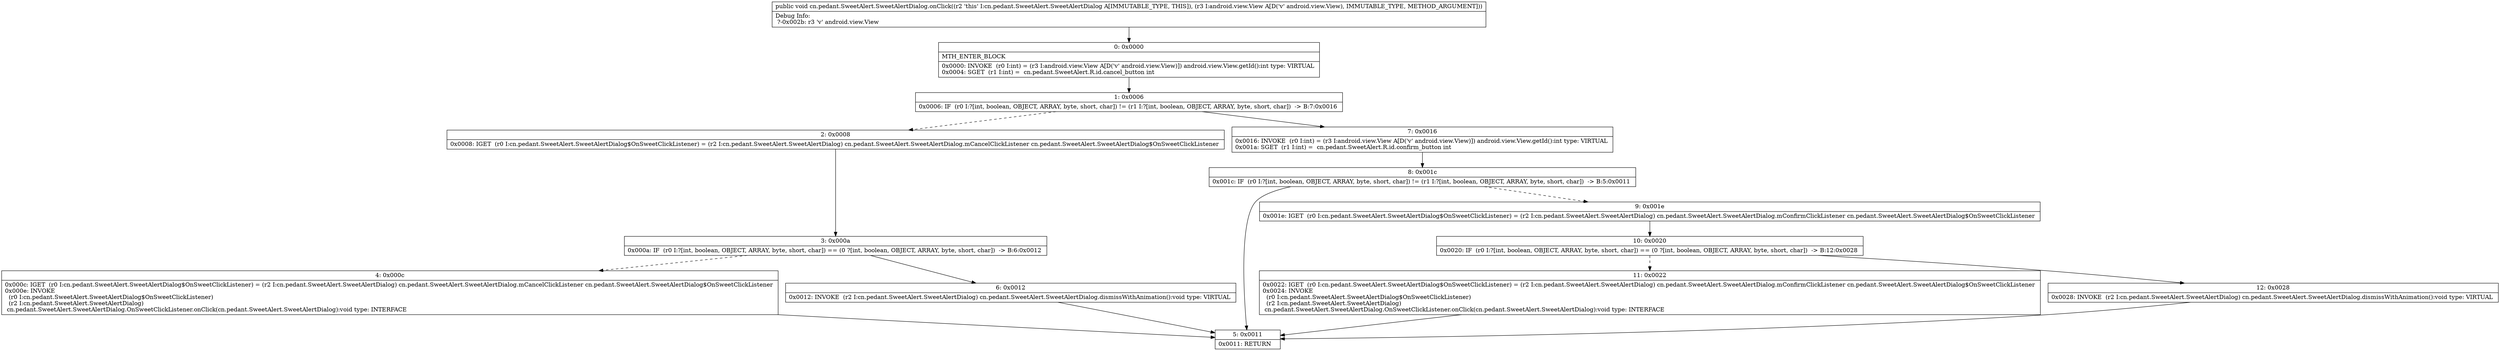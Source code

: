 digraph "CFG forcn.pedant.SweetAlert.SweetAlertDialog.onClick(Landroid\/view\/View;)V" {
Node_0 [shape=record,label="{0\:\ 0x0000|MTH_ENTER_BLOCK\l|0x0000: INVOKE  (r0 I:int) = (r3 I:android.view.View A[D('v' android.view.View)]) android.view.View.getId():int type: VIRTUAL \l0x0004: SGET  (r1 I:int) =  cn.pedant.SweetAlert.R.id.cancel_button int \l}"];
Node_1 [shape=record,label="{1\:\ 0x0006|0x0006: IF  (r0 I:?[int, boolean, OBJECT, ARRAY, byte, short, char]) != (r1 I:?[int, boolean, OBJECT, ARRAY, byte, short, char])  \-\> B:7:0x0016 \l}"];
Node_2 [shape=record,label="{2\:\ 0x0008|0x0008: IGET  (r0 I:cn.pedant.SweetAlert.SweetAlertDialog$OnSweetClickListener) = (r2 I:cn.pedant.SweetAlert.SweetAlertDialog) cn.pedant.SweetAlert.SweetAlertDialog.mCancelClickListener cn.pedant.SweetAlert.SweetAlertDialog$OnSweetClickListener \l}"];
Node_3 [shape=record,label="{3\:\ 0x000a|0x000a: IF  (r0 I:?[int, boolean, OBJECT, ARRAY, byte, short, char]) == (0 ?[int, boolean, OBJECT, ARRAY, byte, short, char])  \-\> B:6:0x0012 \l}"];
Node_4 [shape=record,label="{4\:\ 0x000c|0x000c: IGET  (r0 I:cn.pedant.SweetAlert.SweetAlertDialog$OnSweetClickListener) = (r2 I:cn.pedant.SweetAlert.SweetAlertDialog) cn.pedant.SweetAlert.SweetAlertDialog.mCancelClickListener cn.pedant.SweetAlert.SweetAlertDialog$OnSweetClickListener \l0x000e: INVOKE  \l  (r0 I:cn.pedant.SweetAlert.SweetAlertDialog$OnSweetClickListener)\l  (r2 I:cn.pedant.SweetAlert.SweetAlertDialog)\l cn.pedant.SweetAlert.SweetAlertDialog.OnSweetClickListener.onClick(cn.pedant.SweetAlert.SweetAlertDialog):void type: INTERFACE \l}"];
Node_5 [shape=record,label="{5\:\ 0x0011|0x0011: RETURN   \l}"];
Node_6 [shape=record,label="{6\:\ 0x0012|0x0012: INVOKE  (r2 I:cn.pedant.SweetAlert.SweetAlertDialog) cn.pedant.SweetAlert.SweetAlertDialog.dismissWithAnimation():void type: VIRTUAL \l}"];
Node_7 [shape=record,label="{7\:\ 0x0016|0x0016: INVOKE  (r0 I:int) = (r3 I:android.view.View A[D('v' android.view.View)]) android.view.View.getId():int type: VIRTUAL \l0x001a: SGET  (r1 I:int) =  cn.pedant.SweetAlert.R.id.confirm_button int \l}"];
Node_8 [shape=record,label="{8\:\ 0x001c|0x001c: IF  (r0 I:?[int, boolean, OBJECT, ARRAY, byte, short, char]) != (r1 I:?[int, boolean, OBJECT, ARRAY, byte, short, char])  \-\> B:5:0x0011 \l}"];
Node_9 [shape=record,label="{9\:\ 0x001e|0x001e: IGET  (r0 I:cn.pedant.SweetAlert.SweetAlertDialog$OnSweetClickListener) = (r2 I:cn.pedant.SweetAlert.SweetAlertDialog) cn.pedant.SweetAlert.SweetAlertDialog.mConfirmClickListener cn.pedant.SweetAlert.SweetAlertDialog$OnSweetClickListener \l}"];
Node_10 [shape=record,label="{10\:\ 0x0020|0x0020: IF  (r0 I:?[int, boolean, OBJECT, ARRAY, byte, short, char]) == (0 ?[int, boolean, OBJECT, ARRAY, byte, short, char])  \-\> B:12:0x0028 \l}"];
Node_11 [shape=record,label="{11\:\ 0x0022|0x0022: IGET  (r0 I:cn.pedant.SweetAlert.SweetAlertDialog$OnSweetClickListener) = (r2 I:cn.pedant.SweetAlert.SweetAlertDialog) cn.pedant.SweetAlert.SweetAlertDialog.mConfirmClickListener cn.pedant.SweetAlert.SweetAlertDialog$OnSweetClickListener \l0x0024: INVOKE  \l  (r0 I:cn.pedant.SweetAlert.SweetAlertDialog$OnSweetClickListener)\l  (r2 I:cn.pedant.SweetAlert.SweetAlertDialog)\l cn.pedant.SweetAlert.SweetAlertDialog.OnSweetClickListener.onClick(cn.pedant.SweetAlert.SweetAlertDialog):void type: INTERFACE \l}"];
Node_12 [shape=record,label="{12\:\ 0x0028|0x0028: INVOKE  (r2 I:cn.pedant.SweetAlert.SweetAlertDialog) cn.pedant.SweetAlert.SweetAlertDialog.dismissWithAnimation():void type: VIRTUAL \l}"];
MethodNode[shape=record,label="{public void cn.pedant.SweetAlert.SweetAlertDialog.onClick((r2 'this' I:cn.pedant.SweetAlert.SweetAlertDialog A[IMMUTABLE_TYPE, THIS]), (r3 I:android.view.View A[D('v' android.view.View), IMMUTABLE_TYPE, METHOD_ARGUMENT]))  | Debug Info:\l  ?\-0x002b: r3 'v' android.view.View\l}"];
MethodNode -> Node_0;
Node_0 -> Node_1;
Node_1 -> Node_2[style=dashed];
Node_1 -> Node_7;
Node_2 -> Node_3;
Node_3 -> Node_4[style=dashed];
Node_3 -> Node_6;
Node_4 -> Node_5;
Node_6 -> Node_5;
Node_7 -> Node_8;
Node_8 -> Node_5;
Node_8 -> Node_9[style=dashed];
Node_9 -> Node_10;
Node_10 -> Node_11[style=dashed];
Node_10 -> Node_12;
Node_11 -> Node_5;
Node_12 -> Node_5;
}

